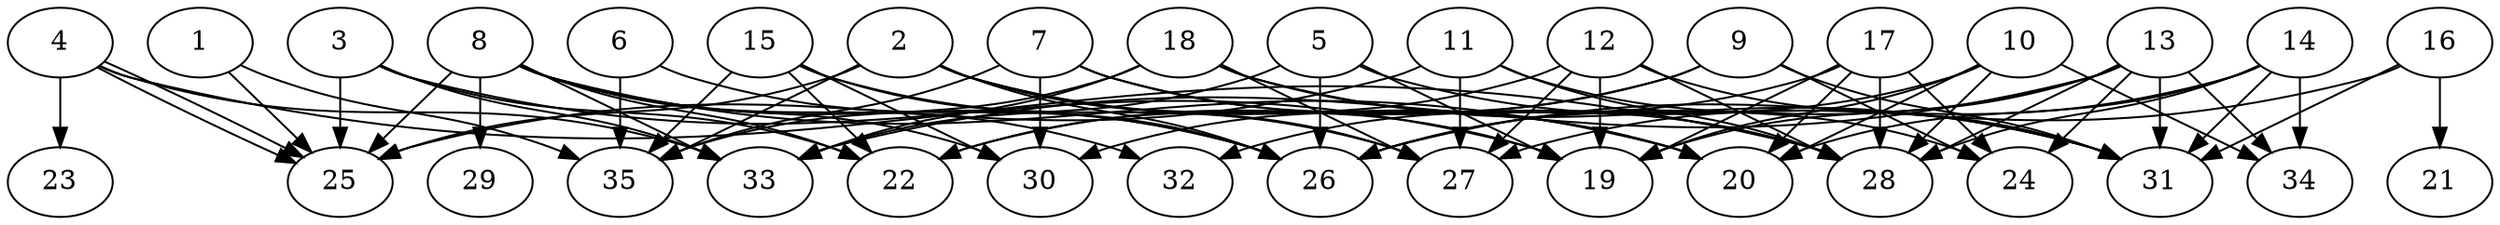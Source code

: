 // DAG automatically generated by daggen at Thu Oct  3 14:05:38 2019
// ./daggen --dot -n 35 --ccr 0.5 --fat 0.9 --regular 0.5 --density 0.5 --mindata 5242880 --maxdata 52428800 
digraph G {
  1 [size="67014656", alpha="0.04", expect_size="33507328"] 
  1 -> 25 [size ="33507328"]
  1 -> 35 [size ="33507328"]
  2 [size="20465664", alpha="0.05", expect_size="10232832"] 
  2 -> 19 [size ="10232832"]
  2 -> 20 [size ="10232832"]
  2 -> 25 [size ="10232832"]
  2 -> 26 [size ="10232832"]
  2 -> 27 [size ="10232832"]
  2 -> 35 [size ="10232832"]
  3 [size="48076800", alpha="0.11", expect_size="24038400"] 
  3 -> 19 [size ="24038400"]
  3 -> 22 [size ="24038400"]
  3 -> 25 [size ="24038400"]
  3 -> 33 [size ="24038400"]
  4 [size="25350144", alpha="0.01", expect_size="12675072"] 
  4 -> 23 [size ="12675072"]
  4 -> 25 [size ="12675072"]
  4 -> 25 [size ="12675072"]
  4 -> 28 [size ="12675072"]
  4 -> 33 [size ="12675072"]
  5 [size="91662336", alpha="0.17", expect_size="45831168"] 
  5 -> 19 [size ="45831168"]
  5 -> 26 [size ="45831168"]
  5 -> 31 [size ="45831168"]
  5 -> 33 [size ="45831168"]
  6 [size="62134272", alpha="0.04", expect_size="31067136"] 
  6 -> 26 [size ="31067136"]
  6 -> 35 [size ="31067136"]
  7 [size="23998464", alpha="0.17", expect_size="11999232"] 
  7 -> 20 [size ="11999232"]
  7 -> 28 [size ="11999232"]
  7 -> 30 [size ="11999232"]
  7 -> 35 [size ="11999232"]
  8 [size="84336640", alpha="0.07", expect_size="42168320"] 
  8 -> 20 [size ="42168320"]
  8 -> 22 [size ="42168320"]
  8 -> 25 [size ="42168320"]
  8 -> 26 [size ="42168320"]
  8 -> 29 [size ="42168320"]
  8 -> 30 [size ="42168320"]
  8 -> 32 [size ="42168320"]
  8 -> 33 [size ="42168320"]
  9 [size="16523264", alpha="0.06", expect_size="8261632"] 
  9 -> 22 [size ="8261632"]
  9 -> 24 [size ="8261632"]
  9 -> 30 [size ="8261632"]
  9 -> 31 [size ="8261632"]
  10 [size="62640128", alpha="0.12", expect_size="31320064"] 
  10 -> 19 [size ="31320064"]
  10 -> 20 [size ="31320064"]
  10 -> 26 [size ="31320064"]
  10 -> 28 [size ="31320064"]
  10 -> 34 [size ="31320064"]
  11 [size="84551680", alpha="0.17", expect_size="42275840"] 
  11 -> 24 [size ="42275840"]
  11 -> 25 [size ="42275840"]
  11 -> 27 [size ="42275840"]
  11 -> 28 [size ="42275840"]
  12 [size="102297600", alpha="0.19", expect_size="51148800"] 
  12 -> 19 [size ="51148800"]
  12 -> 22 [size ="51148800"]
  12 -> 27 [size ="51148800"]
  12 -> 28 [size ="51148800"]
  12 -> 31 [size ="51148800"]
  13 [size="33609728", alpha="0.05", expect_size="16804864"] 
  13 -> 19 [size ="16804864"]
  13 -> 24 [size ="16804864"]
  13 -> 26 [size ="16804864"]
  13 -> 28 [size ="16804864"]
  13 -> 31 [size ="16804864"]
  13 -> 33 [size ="16804864"]
  13 -> 34 [size ="16804864"]
  14 [size="87605248", alpha="0.03", expect_size="43802624"] 
  14 -> 20 [size ="43802624"]
  14 -> 27 [size ="43802624"]
  14 -> 28 [size ="43802624"]
  14 -> 31 [size ="43802624"]
  14 -> 34 [size ="43802624"]
  15 [size="90132480", alpha="0.04", expect_size="45066240"] 
  15 -> 22 [size ="45066240"]
  15 -> 26 [size ="45066240"]
  15 -> 27 [size ="45066240"]
  15 -> 30 [size ="45066240"]
  15 -> 35 [size ="45066240"]
  16 [size="75329536", alpha="0.10", expect_size="37664768"] 
  16 -> 21 [size ="37664768"]
  16 -> 26 [size ="37664768"]
  16 -> 31 [size ="37664768"]
  17 [size="95617024", alpha="0.02", expect_size="47808512"] 
  17 -> 19 [size ="47808512"]
  17 -> 20 [size ="47808512"]
  17 -> 24 [size ="47808512"]
  17 -> 28 [size ="47808512"]
  17 -> 32 [size ="47808512"]
  18 [size="79239168", alpha="0.01", expect_size="39619584"] 
  18 -> 27 [size ="39619584"]
  18 -> 28 [size ="39619584"]
  18 -> 31 [size ="39619584"]
  18 -> 33 [size ="39619584"]
  18 -> 35 [size ="39619584"]
  19 [size="16324608", alpha="0.03", expect_size="8162304"] 
  20 [size="45563904", alpha="0.05", expect_size="22781952"] 
  21 [size="100521984", alpha="0.19", expect_size="50260992"] 
  22 [size="88291328", alpha="0.15", expect_size="44145664"] 
  23 [size="81700864", alpha="0.19", expect_size="40850432"] 
  24 [size="12226560", alpha="0.06", expect_size="6113280"] 
  25 [size="24102912", alpha="0.10", expect_size="12051456"] 
  26 [size="44625920", alpha="0.05", expect_size="22312960"] 
  27 [size="92708864", alpha="0.03", expect_size="46354432"] 
  28 [size="103796736", alpha="0.17", expect_size="51898368"] 
  29 [size="15671296", alpha="0.12", expect_size="7835648"] 
  30 [size="30382080", alpha="0.18", expect_size="15191040"] 
  31 [size="53690368", alpha="0.19", expect_size="26845184"] 
  32 [size="47755264", alpha="0.01", expect_size="23877632"] 
  33 [size="22556672", alpha="0.07", expect_size="11278336"] 
  34 [size="15685632", alpha="0.09", expect_size="7842816"] 
  35 [size="42010624", alpha="0.09", expect_size="21005312"] 
}
